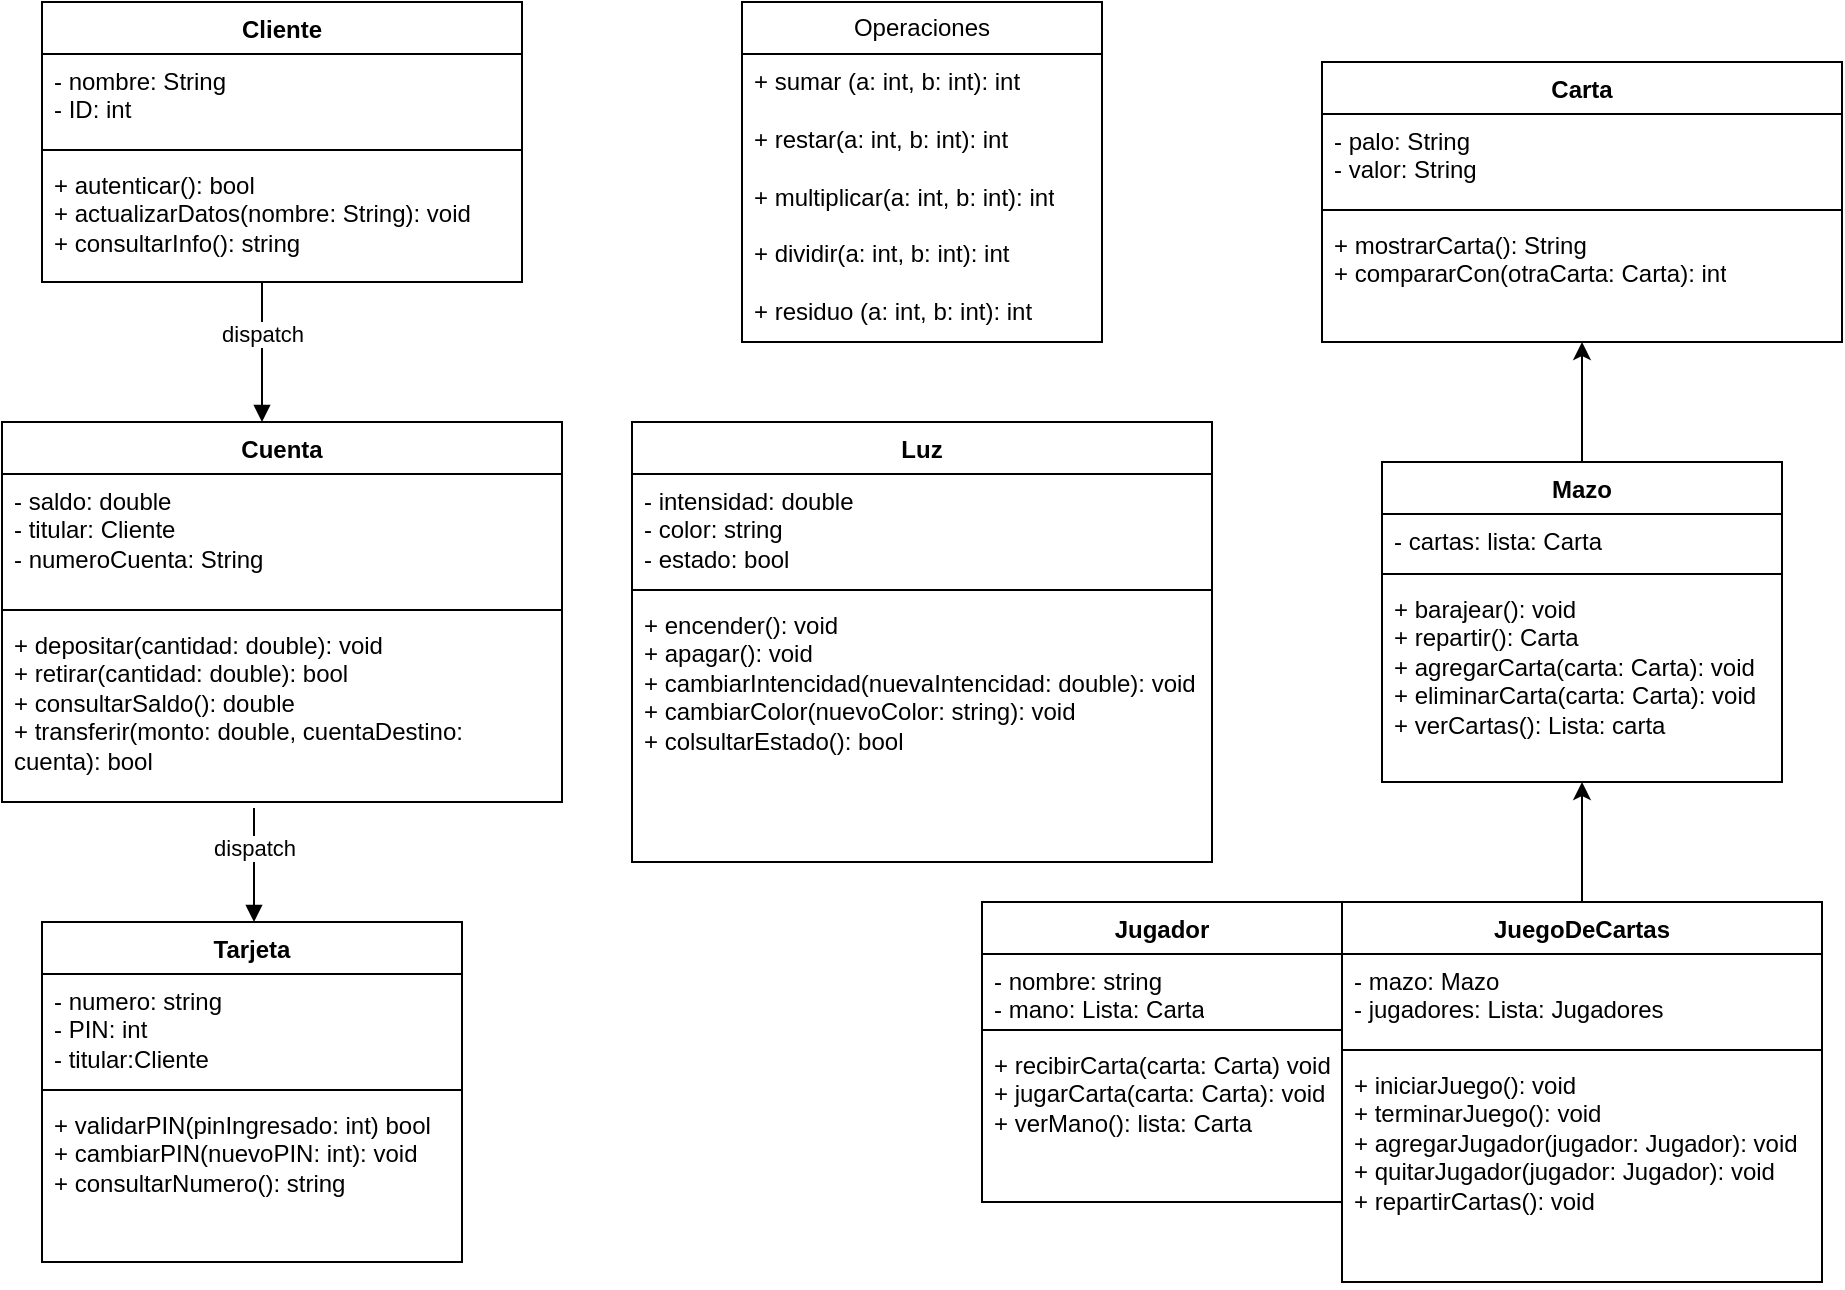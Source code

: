 <mxfile version="26.0.16">
  <diagram name="Página-1" id="7xIHqtF8pVH8zSJpKTCU">
    <mxGraphModel grid="1" page="1" gridSize="10" guides="1" tooltips="1" connect="1" arrows="1" fold="1" pageScale="1" pageWidth="827" pageHeight="1169" math="0" shadow="0">
      <root>
        <mxCell id="0" />
        <mxCell id="1" parent="0" />
        <mxCell id="mRIKalY0HmZe9jTKBDX9-1" value="Cliente" style="swimlane;fontStyle=1;align=center;verticalAlign=top;childLayout=stackLayout;horizontal=1;startSize=26;horizontalStack=0;resizeParent=1;resizeParentMax=0;resizeLast=0;collapsible=1;marginBottom=0;whiteSpace=wrap;html=1;" vertex="1" parent="1">
          <mxGeometry x="30" y="70" width="240" height="140" as="geometry" />
        </mxCell>
        <mxCell id="mRIKalY0HmZe9jTKBDX9-2" value="- nombre: String&lt;div&gt;- ID: int&amp;nbsp;&lt;/div&gt;" style="text;strokeColor=none;fillColor=none;align=left;verticalAlign=top;spacingLeft=4;spacingRight=4;overflow=hidden;rotatable=0;points=[[0,0.5],[1,0.5]];portConstraint=eastwest;whiteSpace=wrap;html=1;" vertex="1" parent="mRIKalY0HmZe9jTKBDX9-1">
          <mxGeometry y="26" width="240" height="44" as="geometry" />
        </mxCell>
        <mxCell id="mRIKalY0HmZe9jTKBDX9-3" value="" style="line;strokeWidth=1;fillColor=none;align=left;verticalAlign=middle;spacingTop=-1;spacingLeft=3;spacingRight=3;rotatable=0;labelPosition=right;points=[];portConstraint=eastwest;strokeColor=inherit;" vertex="1" parent="mRIKalY0HmZe9jTKBDX9-1">
          <mxGeometry y="70" width="240" height="8" as="geometry" />
        </mxCell>
        <mxCell id="mRIKalY0HmZe9jTKBDX9-4" value="+ autenticar(): bool&lt;div&gt;+ actualizarDatos(nombre: String): void&lt;/div&gt;&lt;div&gt;+ consultarInfo(): string&amp;nbsp;&lt;/div&gt;" style="text;strokeColor=none;fillColor=none;align=left;verticalAlign=top;spacingLeft=4;spacingRight=4;overflow=hidden;rotatable=0;points=[[0,0.5],[1,0.5]];portConstraint=eastwest;whiteSpace=wrap;html=1;" vertex="1" parent="mRIKalY0HmZe9jTKBDX9-1">
          <mxGeometry y="78" width="240" height="62" as="geometry" />
        </mxCell>
        <mxCell id="mRIKalY0HmZe9jTKBDX9-5" value="dispatch" style="html=1;verticalAlign=bottom;endArrow=block;curved=0;rounded=0;" edge="1" parent="1">
          <mxGeometry width="80" relative="1" as="geometry">
            <mxPoint x="140" y="210" as="sourcePoint" />
            <mxPoint x="140" y="280" as="targetPoint" />
            <Array as="points">
              <mxPoint x="140" y="210" />
            </Array>
          </mxGeometry>
        </mxCell>
        <mxCell id="mRIKalY0HmZe9jTKBDX9-6" value="Cuenta" style="swimlane;fontStyle=1;align=center;verticalAlign=top;childLayout=stackLayout;horizontal=1;startSize=26;horizontalStack=0;resizeParent=1;resizeParentMax=0;resizeLast=0;collapsible=1;marginBottom=0;whiteSpace=wrap;html=1;" vertex="1" parent="1">
          <mxGeometry x="10" y="280" width="280" height="190" as="geometry" />
        </mxCell>
        <mxCell id="mRIKalY0HmZe9jTKBDX9-7" value="- saldo: double&lt;div&gt;- titular: Cliente&lt;/div&gt;&lt;div&gt;- numeroCuenta: String&lt;/div&gt;" style="text;strokeColor=none;fillColor=none;align=left;verticalAlign=top;spacingLeft=4;spacingRight=4;overflow=hidden;rotatable=0;points=[[0,0.5],[1,0.5]];portConstraint=eastwest;whiteSpace=wrap;html=1;" vertex="1" parent="mRIKalY0HmZe9jTKBDX9-6">
          <mxGeometry y="26" width="280" height="64" as="geometry" />
        </mxCell>
        <mxCell id="mRIKalY0HmZe9jTKBDX9-8" value="" style="line;strokeWidth=1;fillColor=none;align=left;verticalAlign=middle;spacingTop=-1;spacingLeft=3;spacingRight=3;rotatable=0;labelPosition=right;points=[];portConstraint=eastwest;strokeColor=inherit;" vertex="1" parent="mRIKalY0HmZe9jTKBDX9-6">
          <mxGeometry y="90" width="280" height="8" as="geometry" />
        </mxCell>
        <mxCell id="mRIKalY0HmZe9jTKBDX9-9" value="+ depositar(cantidad: double): void&lt;div&gt;+ retirar(cantidad: double): bool&lt;/div&gt;&lt;div&gt;+ consultarSaldo(): double&lt;/div&gt;&lt;div&gt;+ transferir(monto: double, cuentaDestino: cuenta): bool&lt;/div&gt;" style="text;strokeColor=none;fillColor=none;align=left;verticalAlign=top;spacingLeft=4;spacingRight=4;overflow=hidden;rotatable=0;points=[[0,0.5],[1,0.5]];portConstraint=eastwest;whiteSpace=wrap;html=1;" vertex="1" parent="mRIKalY0HmZe9jTKBDX9-6">
          <mxGeometry y="98" width="280" height="92" as="geometry" />
        </mxCell>
        <mxCell id="mRIKalY0HmZe9jTKBDX9-10" value="dispatch" style="html=1;verticalAlign=bottom;endArrow=block;curved=0;rounded=0;exitX=0.45;exitY=1.033;exitDx=0;exitDy=0;exitPerimeter=0;" edge="1" parent="1" source="mRIKalY0HmZe9jTKBDX9-9">
          <mxGeometry width="80" relative="1" as="geometry">
            <mxPoint x="340" y="400" as="sourcePoint" />
            <mxPoint x="136" y="530" as="targetPoint" />
          </mxGeometry>
        </mxCell>
        <mxCell id="mRIKalY0HmZe9jTKBDX9-11" value="Tarjeta" style="swimlane;fontStyle=1;align=center;verticalAlign=top;childLayout=stackLayout;horizontal=1;startSize=26;horizontalStack=0;resizeParent=1;resizeParentMax=0;resizeLast=0;collapsible=1;marginBottom=0;whiteSpace=wrap;html=1;" vertex="1" parent="1">
          <mxGeometry x="30" y="530" width="210" height="170" as="geometry" />
        </mxCell>
        <mxCell id="mRIKalY0HmZe9jTKBDX9-12" value="- numero: string&lt;div&gt;- PIN: int&lt;/div&gt;&lt;div&gt;- titular:Cliente&lt;/div&gt;" style="text;strokeColor=none;fillColor=none;align=left;verticalAlign=top;spacingLeft=4;spacingRight=4;overflow=hidden;rotatable=0;points=[[0,0.5],[1,0.5]];portConstraint=eastwest;whiteSpace=wrap;html=1;" vertex="1" parent="mRIKalY0HmZe9jTKBDX9-11">
          <mxGeometry y="26" width="210" height="54" as="geometry" />
        </mxCell>
        <mxCell id="mRIKalY0HmZe9jTKBDX9-13" value="" style="line;strokeWidth=1;fillColor=none;align=left;verticalAlign=middle;spacingTop=-1;spacingLeft=3;spacingRight=3;rotatable=0;labelPosition=right;points=[];portConstraint=eastwest;strokeColor=inherit;" vertex="1" parent="mRIKalY0HmZe9jTKBDX9-11">
          <mxGeometry y="80" width="210" height="8" as="geometry" />
        </mxCell>
        <mxCell id="mRIKalY0HmZe9jTKBDX9-14" value="+ validarPIN(pinIngresado: int) bool&amp;nbsp;&lt;div&gt;+ cambiarPIN(nuevoPIN: int): void&lt;/div&gt;&lt;div&gt;+ consultarNumero(): string&lt;/div&gt;" style="text;strokeColor=none;fillColor=none;align=left;verticalAlign=top;spacingLeft=4;spacingRight=4;overflow=hidden;rotatable=0;points=[[0,0.5],[1,0.5]];portConstraint=eastwest;whiteSpace=wrap;html=1;" vertex="1" parent="mRIKalY0HmZe9jTKBDX9-11">
          <mxGeometry y="88" width="210" height="82" as="geometry" />
        </mxCell>
        <mxCell id="mRIKalY0HmZe9jTKBDX9-15" value="Operaciones" style="swimlane;fontStyle=0;childLayout=stackLayout;horizontal=1;startSize=26;fillColor=none;horizontalStack=0;resizeParent=1;resizeParentMax=0;resizeLast=0;collapsible=1;marginBottom=0;whiteSpace=wrap;html=1;" vertex="1" parent="1">
          <mxGeometry x="380" y="70" width="180" height="170" as="geometry" />
        </mxCell>
        <mxCell id="mRIKalY0HmZe9jTKBDX9-16" value="+ sumar (a: int, b: int): int&lt;div&gt;&lt;br&gt;&lt;/div&gt;&lt;div&gt;+ restar(&lt;span style=&quot;background-color: transparent; color: light-dark(rgb(0, 0, 0), rgb(255, 255, 255));&quot;&gt;a: int, b: int): int&lt;/span&gt;&lt;/div&gt;&lt;div&gt;&lt;span style=&quot;background-color: transparent; color: light-dark(rgb(0, 0, 0), rgb(255, 255, 255));&quot;&gt;&lt;br&gt;&lt;/span&gt;&lt;/div&gt;&lt;div&gt;&lt;span style=&quot;background-color: transparent; color: light-dark(rgb(0, 0, 0), rgb(255, 255, 255));&quot;&gt;+ multiplicar(&lt;/span&gt;&lt;span style=&quot;background-color: transparent; color: light-dark(rgb(0, 0, 0), rgb(255, 255, 255));&quot;&gt;a: int, b: int): int&lt;/span&gt;&lt;/div&gt;&lt;div&gt;&lt;span style=&quot;background-color: transparent; color: light-dark(rgb(0, 0, 0), rgb(255, 255, 255));&quot;&gt;&lt;br&gt;&lt;/span&gt;&lt;/div&gt;&lt;div&gt;&lt;span style=&quot;background-color: transparent; color: light-dark(rgb(0, 0, 0), rgb(255, 255, 255));&quot;&gt;+ dividir(&lt;/span&gt;&lt;span style=&quot;background-color: transparent; color: light-dark(rgb(0, 0, 0), rgb(255, 255, 255));&quot;&gt;a: int, b: int): int&lt;/span&gt;&lt;/div&gt;&lt;div&gt;&lt;span style=&quot;background-color: transparent; color: light-dark(rgb(0, 0, 0), rgb(255, 255, 255));&quot;&gt;&lt;br&gt;&lt;/span&gt;&lt;/div&gt;&lt;div&gt;&lt;span style=&quot;background-color: transparent; color: light-dark(rgb(0, 0, 0), rgb(255, 255, 255));&quot;&gt;+ residuo (&lt;/span&gt;&lt;span style=&quot;background-color: transparent; color: light-dark(rgb(0, 0, 0), rgb(255, 255, 255));&quot;&gt;a: int, b: int): int&lt;/span&gt;&lt;/div&gt;" style="text;strokeColor=none;fillColor=none;align=left;verticalAlign=top;spacingLeft=4;spacingRight=4;overflow=hidden;rotatable=0;points=[[0,0.5],[1,0.5]];portConstraint=eastwest;whiteSpace=wrap;html=1;" vertex="1" parent="mRIKalY0HmZe9jTKBDX9-15">
          <mxGeometry y="26" width="180" height="144" as="geometry" />
        </mxCell>
        <mxCell id="mRIKalY0HmZe9jTKBDX9-19" value="Luz" style="swimlane;fontStyle=1;align=center;verticalAlign=top;childLayout=stackLayout;horizontal=1;startSize=26;horizontalStack=0;resizeParent=1;resizeParentMax=0;resizeLast=0;collapsible=1;marginBottom=0;whiteSpace=wrap;html=1;" vertex="1" parent="1">
          <mxGeometry x="325" y="280" width="290" height="220" as="geometry" />
        </mxCell>
        <mxCell id="mRIKalY0HmZe9jTKBDX9-20" value="- intensidad: double&lt;div&gt;- color: string&lt;/div&gt;&lt;div&gt;- estado: bool&lt;/div&gt;" style="text;strokeColor=none;fillColor=none;align=left;verticalAlign=top;spacingLeft=4;spacingRight=4;overflow=hidden;rotatable=0;points=[[0,0.5],[1,0.5]];portConstraint=eastwest;whiteSpace=wrap;html=1;" vertex="1" parent="mRIKalY0HmZe9jTKBDX9-19">
          <mxGeometry y="26" width="290" height="54" as="geometry" />
        </mxCell>
        <mxCell id="mRIKalY0HmZe9jTKBDX9-21" value="" style="line;strokeWidth=1;fillColor=none;align=left;verticalAlign=middle;spacingTop=-1;spacingLeft=3;spacingRight=3;rotatable=0;labelPosition=right;points=[];portConstraint=eastwest;strokeColor=inherit;" vertex="1" parent="mRIKalY0HmZe9jTKBDX9-19">
          <mxGeometry y="80" width="290" height="8" as="geometry" />
        </mxCell>
        <mxCell id="mRIKalY0HmZe9jTKBDX9-22" value="+ encender(): void&lt;div&gt;+ apagar(): void&lt;/div&gt;&lt;div&gt;+ cambiarIntencidad(nuevaIntencidad: double): void&amp;nbsp;&lt;/div&gt;&lt;div&gt;+ cambiarColor(nuevoColor: string): void&lt;/div&gt;&lt;div&gt;+ colsultarEstado(): bool&lt;/div&gt;" style="text;strokeColor=none;fillColor=none;align=left;verticalAlign=top;spacingLeft=4;spacingRight=4;overflow=hidden;rotatable=0;points=[[0,0.5],[1,0.5]];portConstraint=eastwest;whiteSpace=wrap;html=1;" vertex="1" parent="mRIKalY0HmZe9jTKBDX9-19">
          <mxGeometry y="88" width="290" height="132" as="geometry" />
        </mxCell>
        <mxCell id="X9HgTvVSOdE3rsFCBPns-1" value="Carta" style="swimlane;fontStyle=1;align=center;verticalAlign=top;childLayout=stackLayout;horizontal=1;startSize=26;horizontalStack=0;resizeParent=1;resizeParentMax=0;resizeLast=0;collapsible=1;marginBottom=0;whiteSpace=wrap;html=1;" vertex="1" parent="1">
          <mxGeometry x="670" y="100" width="260" height="140" as="geometry" />
        </mxCell>
        <mxCell id="X9HgTvVSOdE3rsFCBPns-2" value="- palo: String&lt;div&gt;- valor: String&lt;/div&gt;" style="text;strokeColor=none;fillColor=none;align=left;verticalAlign=top;spacingLeft=4;spacingRight=4;overflow=hidden;rotatable=0;points=[[0,0.5],[1,0.5]];portConstraint=eastwest;whiteSpace=wrap;html=1;" vertex="1" parent="X9HgTvVSOdE3rsFCBPns-1">
          <mxGeometry y="26" width="260" height="44" as="geometry" />
        </mxCell>
        <mxCell id="X9HgTvVSOdE3rsFCBPns-3" value="" style="line;strokeWidth=1;fillColor=none;align=left;verticalAlign=middle;spacingTop=-1;spacingLeft=3;spacingRight=3;rotatable=0;labelPosition=right;points=[];portConstraint=eastwest;strokeColor=inherit;" vertex="1" parent="X9HgTvVSOdE3rsFCBPns-1">
          <mxGeometry y="70" width="260" height="8" as="geometry" />
        </mxCell>
        <mxCell id="X9HgTvVSOdE3rsFCBPns-4" value="+ mostrarCarta(): String&lt;div&gt;+ compararCon(otraCarta: Carta): int&lt;/div&gt;" style="text;strokeColor=none;fillColor=none;align=left;verticalAlign=top;spacingLeft=4;spacingRight=4;overflow=hidden;rotatable=0;points=[[0,0.5],[1,0.5]];portConstraint=eastwest;whiteSpace=wrap;html=1;" vertex="1" parent="X9HgTvVSOdE3rsFCBPns-1">
          <mxGeometry y="78" width="260" height="62" as="geometry" />
        </mxCell>
        <mxCell id="X9HgTvVSOdE3rsFCBPns-9" value="" style="edgeStyle=orthogonalEdgeStyle;rounded=0;orthogonalLoop=1;jettySize=auto;html=1;" edge="1" parent="1" source="X9HgTvVSOdE3rsFCBPns-5" target="X9HgTvVSOdE3rsFCBPns-4">
          <mxGeometry relative="1" as="geometry">
            <Array as="points">
              <mxPoint x="800" y="260" />
              <mxPoint x="800" y="260" />
            </Array>
          </mxGeometry>
        </mxCell>
        <mxCell id="X9HgTvVSOdE3rsFCBPns-5" value="Mazo" style="swimlane;fontStyle=1;align=center;verticalAlign=top;childLayout=stackLayout;horizontal=1;startSize=26;horizontalStack=0;resizeParent=1;resizeParentMax=0;resizeLast=0;collapsible=1;marginBottom=0;whiteSpace=wrap;html=1;" vertex="1" parent="1">
          <mxGeometry x="700" y="300" width="200" height="160" as="geometry" />
        </mxCell>
        <mxCell id="X9HgTvVSOdE3rsFCBPns-6" value="- cartas: lista: Carta" style="text;strokeColor=none;fillColor=none;align=left;verticalAlign=top;spacingLeft=4;spacingRight=4;overflow=hidden;rotatable=0;points=[[0,0.5],[1,0.5]];portConstraint=eastwest;whiteSpace=wrap;html=1;" vertex="1" parent="X9HgTvVSOdE3rsFCBPns-5">
          <mxGeometry y="26" width="200" height="26" as="geometry" />
        </mxCell>
        <mxCell id="X9HgTvVSOdE3rsFCBPns-7" value="" style="line;strokeWidth=1;fillColor=none;align=left;verticalAlign=middle;spacingTop=-1;spacingLeft=3;spacingRight=3;rotatable=0;labelPosition=right;points=[];portConstraint=eastwest;strokeColor=inherit;" vertex="1" parent="X9HgTvVSOdE3rsFCBPns-5">
          <mxGeometry y="52" width="200" height="8" as="geometry" />
        </mxCell>
        <mxCell id="X9HgTvVSOdE3rsFCBPns-8" value="+ barajear(): void&lt;div&gt;+ repartir(): Carta&lt;/div&gt;&lt;div&gt;+ agregarCarta(carta: Carta): void&lt;/div&gt;&lt;div&gt;+ eliminarCarta(carta: Carta): void&lt;/div&gt;&lt;div&gt;+ verCartas(): Lista: carta&lt;/div&gt;" style="text;strokeColor=none;fillColor=none;align=left;verticalAlign=top;spacingLeft=4;spacingRight=4;overflow=hidden;rotatable=0;points=[[0,0.5],[1,0.5]];portConstraint=eastwest;whiteSpace=wrap;html=1;" vertex="1" parent="X9HgTvVSOdE3rsFCBPns-5">
          <mxGeometry y="60" width="200" height="100" as="geometry" />
        </mxCell>
        <mxCell id="X9HgTvVSOdE3rsFCBPns-14" value="" style="edgeStyle=orthogonalEdgeStyle;rounded=0;orthogonalLoop=1;jettySize=auto;html=1;exitX=0.5;exitY=0;exitDx=0;exitDy=0;" edge="1" parent="1" source="X9HgTvVSOdE3rsFCBPns-10">
          <mxGeometry relative="1" as="geometry">
            <mxPoint x="700" y="570" as="sourcePoint" />
            <mxPoint x="800" y="460" as="targetPoint" />
          </mxGeometry>
        </mxCell>
        <mxCell id="X9HgTvVSOdE3rsFCBPns-10" value="JuegoDeCartas" style="swimlane;fontStyle=1;align=center;verticalAlign=top;childLayout=stackLayout;horizontal=1;startSize=26;horizontalStack=0;resizeParent=1;resizeParentMax=0;resizeLast=0;collapsible=1;marginBottom=0;whiteSpace=wrap;html=1;" vertex="1" parent="1">
          <mxGeometry x="680" y="520" width="240" height="190" as="geometry" />
        </mxCell>
        <mxCell id="X9HgTvVSOdE3rsFCBPns-11" value="- mazo: Mazo&lt;div&gt;- jugadores: Lista: Jugadores&lt;/div&gt;" style="text;strokeColor=none;fillColor=none;align=left;verticalAlign=top;spacingLeft=4;spacingRight=4;overflow=hidden;rotatable=0;points=[[0,0.5],[1,0.5]];portConstraint=eastwest;whiteSpace=wrap;html=1;" vertex="1" parent="X9HgTvVSOdE3rsFCBPns-10">
          <mxGeometry y="26" width="240" height="44" as="geometry" />
        </mxCell>
        <mxCell id="X9HgTvVSOdE3rsFCBPns-12" value="" style="line;strokeWidth=1;fillColor=none;align=left;verticalAlign=middle;spacingTop=-1;spacingLeft=3;spacingRight=3;rotatable=0;labelPosition=right;points=[];portConstraint=eastwest;strokeColor=inherit;" vertex="1" parent="X9HgTvVSOdE3rsFCBPns-10">
          <mxGeometry y="70" width="240" height="8" as="geometry" />
        </mxCell>
        <mxCell id="X9HgTvVSOdE3rsFCBPns-13" value="+ iniciarJuego(): void&lt;div&gt;+ terminarJuego(): void&lt;/div&gt;&lt;div&gt;+ agregarJugador(jugador: Jugador): void&lt;/div&gt;&lt;div&gt;+ quitarJugador(jugador: Jugador): void&lt;/div&gt;&lt;div&gt;+ repartirCartas(): void&lt;/div&gt;" style="text;strokeColor=none;fillColor=none;align=left;verticalAlign=top;spacingLeft=4;spacingRight=4;overflow=hidden;rotatable=0;points=[[0,0.5],[1,0.5]];portConstraint=eastwest;whiteSpace=wrap;html=1;" vertex="1" parent="X9HgTvVSOdE3rsFCBPns-10">
          <mxGeometry y="78" width="240" height="112" as="geometry" />
        </mxCell>
        <mxCell id="X9HgTvVSOdE3rsFCBPns-15" value="Jugador" style="swimlane;fontStyle=1;align=center;verticalAlign=top;childLayout=stackLayout;horizontal=1;startSize=26;horizontalStack=0;resizeParent=1;resizeParentMax=0;resizeLast=0;collapsible=1;marginBottom=0;whiteSpace=wrap;html=1;" vertex="1" parent="1">
          <mxGeometry x="500" y="520" width="180" height="150" as="geometry" />
        </mxCell>
        <mxCell id="X9HgTvVSOdE3rsFCBPns-16" value="- nombre: string&lt;div&gt;- mano: Lista: Carta&lt;/div&gt;" style="text;strokeColor=none;fillColor=none;align=left;verticalAlign=top;spacingLeft=4;spacingRight=4;overflow=hidden;rotatable=0;points=[[0,0.5],[1,0.5]];portConstraint=eastwest;whiteSpace=wrap;html=1;" vertex="1" parent="X9HgTvVSOdE3rsFCBPns-15">
          <mxGeometry y="26" width="180" height="34" as="geometry" />
        </mxCell>
        <mxCell id="X9HgTvVSOdE3rsFCBPns-17" value="" style="line;strokeWidth=1;fillColor=none;align=left;verticalAlign=middle;spacingTop=-1;spacingLeft=3;spacingRight=3;rotatable=0;labelPosition=right;points=[];portConstraint=eastwest;strokeColor=inherit;" vertex="1" parent="X9HgTvVSOdE3rsFCBPns-15">
          <mxGeometry y="60" width="180" height="8" as="geometry" />
        </mxCell>
        <mxCell id="X9HgTvVSOdE3rsFCBPns-18" value="+ recibirCarta(carta: Carta) void&lt;div&gt;+ jugarCarta(carta: Carta): void&lt;/div&gt;&lt;div&gt;+ verMano(): lista: Carta&lt;/div&gt;" style="text;strokeColor=none;fillColor=none;align=left;verticalAlign=top;spacingLeft=4;spacingRight=4;overflow=hidden;rotatable=0;points=[[0,0.5],[1,0.5]];portConstraint=eastwest;whiteSpace=wrap;html=1;" vertex="1" parent="X9HgTvVSOdE3rsFCBPns-15">
          <mxGeometry y="68" width="180" height="82" as="geometry" />
        </mxCell>
      </root>
    </mxGraphModel>
  </diagram>
</mxfile>

